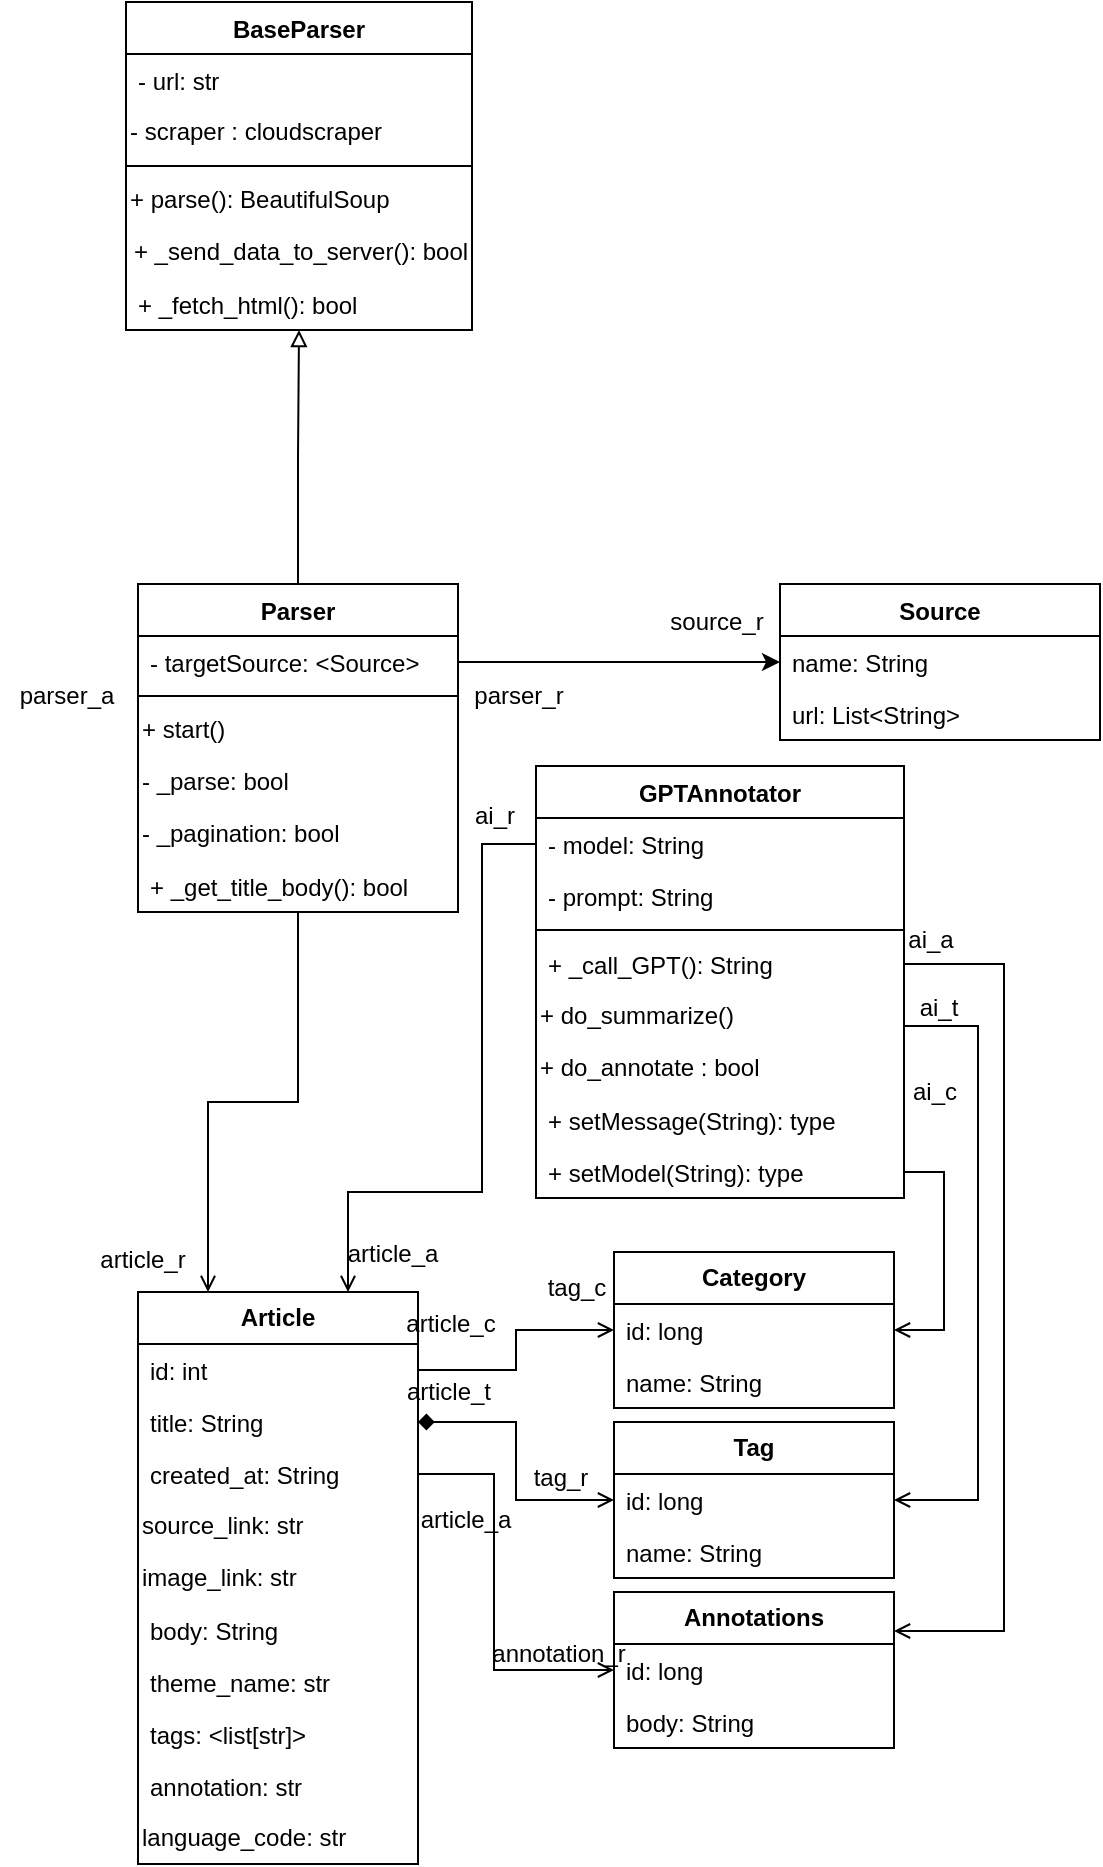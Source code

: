 <mxfile version="24.2.2" type="device">
  <diagram name="Страница — 1" id="bODvpiHZRiCXGRkBtQgi">
    <mxGraphModel dx="99" dy="1228" grid="0" gridSize="10" guides="1" tooltips="1" connect="1" arrows="1" fold="1" page="0" pageScale="1" pageWidth="827" pageHeight="1169" math="0" shadow="0">
      <root>
        <mxCell id="0" />
        <mxCell id="1" parent="0" />
        <mxCell id="IppeCaJkNJgogCW80_Lr-1" value="&lt;b&gt;Article&lt;/b&gt;" style="swimlane;fontStyle=0;childLayout=stackLayout;horizontal=1;startSize=26;fillColor=none;horizontalStack=0;resizeParent=1;resizeParentMax=0;resizeLast=0;collapsible=1;marginBottom=0;whiteSpace=wrap;html=1;" parent="1" vertex="1">
          <mxGeometry x="567" y="357" width="140" height="286" as="geometry" />
        </mxCell>
        <mxCell id="IppeCaJkNJgogCW80_Lr-2" value="id: int" style="text;strokeColor=none;fillColor=none;align=left;verticalAlign=top;spacingLeft=4;spacingRight=4;overflow=hidden;rotatable=0;points=[[0,0.5],[1,0.5]];portConstraint=eastwest;whiteSpace=wrap;html=1;" parent="IppeCaJkNJgogCW80_Lr-1" vertex="1">
          <mxGeometry y="26" width="140" height="26" as="geometry" />
        </mxCell>
        <mxCell id="IppeCaJkNJgogCW80_Lr-3" value="title: String" style="text;strokeColor=none;fillColor=none;align=left;verticalAlign=top;spacingLeft=4;spacingRight=4;overflow=hidden;rotatable=0;points=[[0,0.5],[1,0.5]];portConstraint=eastwest;whiteSpace=wrap;html=1;" parent="IppeCaJkNJgogCW80_Lr-1" vertex="1">
          <mxGeometry y="52" width="140" height="26" as="geometry" />
        </mxCell>
        <mxCell id="IppeCaJkNJgogCW80_Lr-4" value="created_at: String" style="text;strokeColor=none;fillColor=none;align=left;verticalAlign=top;spacingLeft=4;spacingRight=4;overflow=hidden;rotatable=0;points=[[0,0.5],[1,0.5]];portConstraint=eastwest;whiteSpace=wrap;html=1;" parent="IppeCaJkNJgogCW80_Lr-1" vertex="1">
          <mxGeometry y="78" width="140" height="26" as="geometry" />
        </mxCell>
        <mxCell id="d6NXpvhouHZ78WSbRxg--18" value="source_link: str" style="text;html=1;align=left;verticalAlign=middle;resizable=0;points=[];autosize=1;strokeColor=none;fillColor=none;" vertex="1" parent="IppeCaJkNJgogCW80_Lr-1">
          <mxGeometry y="104" width="140" height="26" as="geometry" />
        </mxCell>
        <mxCell id="d6NXpvhouHZ78WSbRxg--19" value="image_link: str" style="text;html=1;align=left;verticalAlign=middle;resizable=0;points=[];autosize=1;strokeColor=none;fillColor=none;" vertex="1" parent="IppeCaJkNJgogCW80_Lr-1">
          <mxGeometry y="130" width="140" height="26" as="geometry" />
        </mxCell>
        <mxCell id="IppeCaJkNJgogCW80_Lr-5" value="body: String" style="text;strokeColor=none;fillColor=none;align=left;verticalAlign=top;spacingLeft=4;spacingRight=4;overflow=hidden;rotatable=0;points=[[0,0.5],[1,0.5]];portConstraint=eastwest;whiteSpace=wrap;html=1;" parent="IppeCaJkNJgogCW80_Lr-1" vertex="1">
          <mxGeometry y="156" width="140" height="26" as="geometry" />
        </mxCell>
        <mxCell id="IppeCaJkNJgogCW80_Lr-6" value="theme_name: str" style="text;strokeColor=none;fillColor=none;align=left;verticalAlign=top;spacingLeft=4;spacingRight=4;overflow=hidden;rotatable=0;points=[[0,0.5],[1,0.5]];portConstraint=eastwest;whiteSpace=wrap;html=1;" parent="IppeCaJkNJgogCW80_Lr-1" vertex="1">
          <mxGeometry y="182" width="140" height="26" as="geometry" />
        </mxCell>
        <mxCell id="IppeCaJkNJgogCW80_Lr-7" value="tags: &amp;lt;list[str]&amp;gt;" style="text;strokeColor=none;fillColor=none;align=left;verticalAlign=top;spacingLeft=4;spacingRight=4;overflow=hidden;rotatable=0;points=[[0,0.5],[1,0.5]];portConstraint=eastwest;whiteSpace=wrap;html=1;" parent="IppeCaJkNJgogCW80_Lr-1" vertex="1">
          <mxGeometry y="208" width="140" height="26" as="geometry" />
        </mxCell>
        <mxCell id="IppeCaJkNJgogCW80_Lr-8" value="annotation: str" style="text;strokeColor=none;fillColor=none;align=left;verticalAlign=top;spacingLeft=4;spacingRight=4;overflow=hidden;rotatable=0;points=[[0,0.5],[1,0.5]];portConstraint=eastwest;whiteSpace=wrap;html=1;" parent="IppeCaJkNJgogCW80_Lr-1" vertex="1">
          <mxGeometry y="234" width="140" height="26" as="geometry" />
        </mxCell>
        <mxCell id="d6NXpvhouHZ78WSbRxg--20" value="language_code: str" style="text;html=1;align=left;verticalAlign=middle;resizable=0;points=[];autosize=1;strokeColor=none;fillColor=none;" vertex="1" parent="IppeCaJkNJgogCW80_Lr-1">
          <mxGeometry y="260" width="140" height="26" as="geometry" />
        </mxCell>
        <mxCell id="IppeCaJkNJgogCW80_Lr-17" value="&lt;b&gt;Category&lt;/b&gt;" style="swimlane;fontStyle=0;childLayout=stackLayout;horizontal=1;startSize=26;fillColor=none;horizontalStack=0;resizeParent=1;resizeParentMax=0;resizeLast=0;collapsible=1;marginBottom=0;whiteSpace=wrap;html=1;" parent="1" vertex="1">
          <mxGeometry x="805" y="337" width="140" height="78" as="geometry" />
        </mxCell>
        <mxCell id="IppeCaJkNJgogCW80_Lr-18" value="id: long" style="text;strokeColor=none;fillColor=none;align=left;verticalAlign=top;spacingLeft=4;spacingRight=4;overflow=hidden;rotatable=0;points=[[0,0.5],[1,0.5]];portConstraint=eastwest;whiteSpace=wrap;html=1;" parent="IppeCaJkNJgogCW80_Lr-17" vertex="1">
          <mxGeometry y="26" width="140" height="26" as="geometry" />
        </mxCell>
        <mxCell id="IppeCaJkNJgogCW80_Lr-19" value="name: String" style="text;strokeColor=none;fillColor=none;align=left;verticalAlign=top;spacingLeft=4;spacingRight=4;overflow=hidden;rotatable=0;points=[[0,0.5],[1,0.5]];portConstraint=eastwest;whiteSpace=wrap;html=1;" parent="IppeCaJkNJgogCW80_Lr-17" vertex="1">
          <mxGeometry y="52" width="140" height="26" as="geometry" />
        </mxCell>
        <mxCell id="IppeCaJkNJgogCW80_Lr-21" value="&lt;b&gt;Tag&lt;/b&gt;" style="swimlane;fontStyle=0;childLayout=stackLayout;horizontal=1;startSize=26;fillColor=none;horizontalStack=0;resizeParent=1;resizeParentMax=0;resizeLast=0;collapsible=1;marginBottom=0;whiteSpace=wrap;html=1;" parent="1" vertex="1">
          <mxGeometry x="805" y="422" width="140" height="78" as="geometry" />
        </mxCell>
        <mxCell id="IppeCaJkNJgogCW80_Lr-22" value="id: long" style="text;strokeColor=none;fillColor=none;align=left;verticalAlign=top;spacingLeft=4;spacingRight=4;overflow=hidden;rotatable=0;points=[[0,0.5],[1,0.5]];portConstraint=eastwest;whiteSpace=wrap;html=1;" parent="IppeCaJkNJgogCW80_Lr-21" vertex="1">
          <mxGeometry y="26" width="140" height="26" as="geometry" />
        </mxCell>
        <mxCell id="IppeCaJkNJgogCW80_Lr-23" value="name: String" style="text;strokeColor=none;fillColor=none;align=left;verticalAlign=top;spacingLeft=4;spacingRight=4;overflow=hidden;rotatable=0;points=[[0,0.5],[1,0.5]];portConstraint=eastwest;whiteSpace=wrap;html=1;" parent="IppeCaJkNJgogCW80_Lr-21" vertex="1">
          <mxGeometry y="52" width="140" height="26" as="geometry" />
        </mxCell>
        <mxCell id="IppeCaJkNJgogCW80_Lr-24" value="&lt;b&gt;Annotations&lt;/b&gt;" style="swimlane;fontStyle=0;childLayout=stackLayout;horizontal=1;startSize=26;fillColor=none;horizontalStack=0;resizeParent=1;resizeParentMax=0;resizeLast=0;collapsible=1;marginBottom=0;whiteSpace=wrap;html=1;" parent="1" vertex="1">
          <mxGeometry x="805" y="507" width="140" height="78" as="geometry" />
        </mxCell>
        <mxCell id="IppeCaJkNJgogCW80_Lr-25" value="id: long" style="text;strokeColor=none;fillColor=none;align=left;verticalAlign=top;spacingLeft=4;spacingRight=4;overflow=hidden;rotatable=0;points=[[0,0.5],[1,0.5]];portConstraint=eastwest;whiteSpace=wrap;html=1;" parent="IppeCaJkNJgogCW80_Lr-24" vertex="1">
          <mxGeometry y="26" width="140" height="26" as="geometry" />
        </mxCell>
        <mxCell id="IppeCaJkNJgogCW80_Lr-26" value="body: String" style="text;strokeColor=none;fillColor=none;align=left;verticalAlign=top;spacingLeft=4;spacingRight=4;overflow=hidden;rotatable=0;points=[[0,0.5],[1,0.5]];portConstraint=eastwest;whiteSpace=wrap;html=1;" parent="IppeCaJkNJgogCW80_Lr-24" vertex="1">
          <mxGeometry y="52" width="140" height="26" as="geometry" />
        </mxCell>
        <mxCell id="IppeCaJkNJgogCW80_Lr-27" style="edgeStyle=orthogonalEdgeStyle;rounded=0;orthogonalLoop=1;jettySize=auto;html=1;exitX=1;exitY=0.5;exitDx=0;exitDy=0;endArrow=open;endFill=0;" parent="1" source="IppeCaJkNJgogCW80_Lr-2" target="IppeCaJkNJgogCW80_Lr-18" edge="1">
          <mxGeometry relative="1" as="geometry" />
        </mxCell>
        <mxCell id="IppeCaJkNJgogCW80_Lr-28" style="edgeStyle=orthogonalEdgeStyle;rounded=0;orthogonalLoop=1;jettySize=auto;html=1;exitX=1;exitY=0.5;exitDx=0;exitDy=0;entryX=0;entryY=0.5;entryDx=0;entryDy=0;startArrow=diamond;startFill=1;endArrow=open;endFill=0;" parent="1" source="IppeCaJkNJgogCW80_Lr-3" target="IppeCaJkNJgogCW80_Lr-22" edge="1">
          <mxGeometry relative="1" as="geometry" />
        </mxCell>
        <mxCell id="IppeCaJkNJgogCW80_Lr-29" style="edgeStyle=orthogonalEdgeStyle;rounded=0;orthogonalLoop=1;jettySize=auto;html=1;exitX=1;exitY=0.5;exitDx=0;exitDy=0;entryX=0;entryY=0.5;entryDx=0;entryDy=0;endArrow=open;endFill=0;" parent="1" source="IppeCaJkNJgogCW80_Lr-4" target="IppeCaJkNJgogCW80_Lr-25" edge="1">
          <mxGeometry relative="1" as="geometry">
            <Array as="points">
              <mxPoint x="745" y="448" />
              <mxPoint x="745" y="546" />
            </Array>
          </mxGeometry>
        </mxCell>
        <mxCell id="IppeCaJkNJgogCW80_Lr-76" style="edgeStyle=orthogonalEdgeStyle;rounded=0;orthogonalLoop=1;jettySize=auto;html=1;entryX=0.75;entryY=0;entryDx=0;entryDy=0;endArrow=open;endFill=0;exitX=0;exitY=0.5;exitDx=0;exitDy=0;" parent="1" source="IppeCaJkNJgogCW80_Lr-38" target="IppeCaJkNJgogCW80_Lr-1" edge="1">
          <mxGeometry relative="1" as="geometry">
            <Array as="points">
              <mxPoint x="739" y="133" />
              <mxPoint x="739" y="307" />
              <mxPoint x="672" y="307" />
            </Array>
          </mxGeometry>
        </mxCell>
        <mxCell id="IppeCaJkNJgogCW80_Lr-34" value="GPTAnnotator" style="swimlane;fontStyle=1;align=center;verticalAlign=top;childLayout=stackLayout;horizontal=1;startSize=26;horizontalStack=0;resizeParent=1;resizeParentMax=0;resizeLast=0;collapsible=1;marginBottom=0;whiteSpace=wrap;html=1;" parent="1" vertex="1">
          <mxGeometry x="766" y="94" width="184" height="216" as="geometry" />
        </mxCell>
        <mxCell id="IppeCaJkNJgogCW80_Lr-38" value="- model: String" style="text;strokeColor=none;fillColor=none;align=left;verticalAlign=top;spacingLeft=4;spacingRight=4;overflow=hidden;rotatable=0;points=[[0,0.5],[1,0.5]];portConstraint=eastwest;whiteSpace=wrap;html=1;" parent="IppeCaJkNJgogCW80_Lr-34" vertex="1">
          <mxGeometry y="26" width="184" height="26" as="geometry" />
        </mxCell>
        <mxCell id="IppeCaJkNJgogCW80_Lr-35" value="-&amp;nbsp;prompt&lt;span style=&quot;background-color: initial;&quot;&gt;: String&lt;/span&gt;" style="text;strokeColor=none;fillColor=none;align=left;verticalAlign=top;spacingLeft=4;spacingRight=4;overflow=hidden;rotatable=0;points=[[0,0.5],[1,0.5]];portConstraint=eastwest;whiteSpace=wrap;html=1;" parent="IppeCaJkNJgogCW80_Lr-34" vertex="1">
          <mxGeometry y="52" width="184" height="26" as="geometry" />
        </mxCell>
        <mxCell id="IppeCaJkNJgogCW80_Lr-36" value="" style="line;strokeWidth=1;fillColor=none;align=left;verticalAlign=middle;spacingTop=-1;spacingLeft=3;spacingRight=3;rotatable=0;labelPosition=right;points=[];portConstraint=eastwest;strokeColor=inherit;" parent="IppeCaJkNJgogCW80_Lr-34" vertex="1">
          <mxGeometry y="78" width="184" height="8" as="geometry" />
        </mxCell>
        <mxCell id="IppeCaJkNJgogCW80_Lr-41" value="+ _call_GPT(&lt;span style=&quot;background-color: initial;&quot;&gt;): String&lt;/span&gt;" style="text;strokeColor=none;fillColor=none;align=left;verticalAlign=top;spacingLeft=4;spacingRight=4;overflow=hidden;rotatable=0;points=[[0,0.5],[1,0.5]];portConstraint=eastwest;whiteSpace=wrap;html=1;" parent="IppeCaJkNJgogCW80_Lr-34" vertex="1">
          <mxGeometry y="86" width="184" height="26" as="geometry" />
        </mxCell>
        <mxCell id="d6NXpvhouHZ78WSbRxg--17" value="+ do_summarize()" style="text;html=1;align=left;verticalAlign=middle;resizable=0;points=[];autosize=1;strokeColor=none;fillColor=none;" vertex="1" parent="IppeCaJkNJgogCW80_Lr-34">
          <mxGeometry y="112" width="184" height="26" as="geometry" />
        </mxCell>
        <mxCell id="d6NXpvhouHZ78WSbRxg--15" value="+ do_annotate : bool" style="text;html=1;align=left;verticalAlign=middle;resizable=0;points=[];autosize=1;strokeColor=none;fillColor=none;" vertex="1" parent="IppeCaJkNJgogCW80_Lr-34">
          <mxGeometry y="138" width="184" height="26" as="geometry" />
        </mxCell>
        <mxCell id="IppeCaJkNJgogCW80_Lr-40" value="+&amp;nbsp;setMessage(String&lt;span style=&quot;background-color: initial;&quot;&gt;): type&lt;/span&gt;" style="text;strokeColor=none;fillColor=none;align=left;verticalAlign=top;spacingLeft=4;spacingRight=4;overflow=hidden;rotatable=0;points=[[0,0.5],[1,0.5]];portConstraint=eastwest;whiteSpace=wrap;html=1;" parent="IppeCaJkNJgogCW80_Lr-34" vertex="1">
          <mxGeometry y="164" width="184" height="26" as="geometry" />
        </mxCell>
        <mxCell id="IppeCaJkNJgogCW80_Lr-37" value="+ setModel(String&lt;span style=&quot;background-color: initial;&quot;&gt;): type&lt;/span&gt;" style="text;strokeColor=none;fillColor=none;align=left;verticalAlign=top;spacingLeft=4;spacingRight=4;overflow=hidden;rotatable=0;points=[[0,0.5],[1,0.5]];portConstraint=eastwest;whiteSpace=wrap;html=1;" parent="IppeCaJkNJgogCW80_Lr-34" vertex="1">
          <mxGeometry y="190" width="184" height="26" as="geometry" />
        </mxCell>
        <mxCell id="d6NXpvhouHZ78WSbRxg--9" style="edgeStyle=orthogonalEdgeStyle;rounded=0;orthogonalLoop=1;jettySize=auto;html=1;endArrow=block;endFill=0;" edge="1" parent="1" source="IppeCaJkNJgogCW80_Lr-56" target="d6NXpvhouHZ78WSbRxg--1">
          <mxGeometry relative="1" as="geometry" />
        </mxCell>
        <mxCell id="IppeCaJkNJgogCW80_Lr-56" value="Parser" style="swimlane;fontStyle=1;align=center;verticalAlign=top;childLayout=stackLayout;horizontal=1;startSize=26;horizontalStack=0;resizeParent=1;resizeParentMax=0;resizeLast=0;collapsible=1;marginBottom=0;whiteSpace=wrap;html=1;" parent="1" vertex="1">
          <mxGeometry x="567" y="3" width="160" height="164" as="geometry" />
        </mxCell>
        <mxCell id="IppeCaJkNJgogCW80_Lr-60" value="- targetSource: &amp;lt;Source&amp;gt;" style="text;strokeColor=none;fillColor=none;align=left;verticalAlign=top;spacingLeft=4;spacingRight=4;overflow=hidden;rotatable=0;points=[[0,0.5],[1,0.5]];portConstraint=eastwest;whiteSpace=wrap;html=1;" parent="IppeCaJkNJgogCW80_Lr-56" vertex="1">
          <mxGeometry y="26" width="160" height="26" as="geometry" />
        </mxCell>
        <mxCell id="IppeCaJkNJgogCW80_Lr-58" value="" style="line;strokeWidth=1;fillColor=none;align=left;verticalAlign=middle;spacingTop=-1;spacingLeft=3;spacingRight=3;rotatable=0;labelPosition=right;points=[];portConstraint=eastwest;strokeColor=inherit;" parent="IppeCaJkNJgogCW80_Lr-56" vertex="1">
          <mxGeometry y="52" width="160" height="8" as="geometry" />
        </mxCell>
        <mxCell id="d6NXpvhouHZ78WSbRxg--13" value="+ start()" style="text;html=1;align=left;verticalAlign=middle;resizable=0;points=[];autosize=1;strokeColor=none;fillColor=none;" vertex="1" parent="IppeCaJkNJgogCW80_Lr-56">
          <mxGeometry y="60" width="160" height="26" as="geometry" />
        </mxCell>
        <mxCell id="d6NXpvhouHZ78WSbRxg--10" value="-&lt;span style=&quot;background-color: initial;&quot;&gt;&amp;nbsp;_parse: bool&lt;/span&gt;" style="text;html=1;align=left;verticalAlign=middle;resizable=0;points=[];autosize=1;strokeColor=none;fillColor=none;" vertex="1" parent="IppeCaJkNJgogCW80_Lr-56">
          <mxGeometry y="86" width="160" height="26" as="geometry" />
        </mxCell>
        <mxCell id="d6NXpvhouHZ78WSbRxg--11" value="- _pagination: bool" style="text;html=1;align=left;verticalAlign=middle;resizable=0;points=[];autosize=1;strokeColor=none;fillColor=none;" vertex="1" parent="IppeCaJkNJgogCW80_Lr-56">
          <mxGeometry y="112" width="160" height="26" as="geometry" />
        </mxCell>
        <mxCell id="IppeCaJkNJgogCW80_Lr-59" value="+ _get_title_body(): bool&lt;div&gt;&lt;br&gt;&lt;/div&gt;" style="text;strokeColor=none;fillColor=none;align=left;verticalAlign=top;spacingLeft=4;spacingRight=4;overflow=hidden;rotatable=0;points=[[0,0.5],[1,0.5]];portConstraint=eastwest;whiteSpace=wrap;html=1;" parent="IppeCaJkNJgogCW80_Lr-56" vertex="1">
          <mxGeometry y="138" width="160" height="26" as="geometry" />
        </mxCell>
        <mxCell id="IppeCaJkNJgogCW80_Lr-61" value="Source" style="swimlane;fontStyle=1;align=center;verticalAlign=top;childLayout=stackLayout;horizontal=1;startSize=26;horizontalStack=0;resizeParent=1;resizeParentMax=0;resizeLast=0;collapsible=1;marginBottom=0;whiteSpace=wrap;html=1;" parent="1" vertex="1">
          <mxGeometry x="888" y="3" width="160" height="78" as="geometry" />
        </mxCell>
        <mxCell id="IppeCaJkNJgogCW80_Lr-62" value="name: String" style="text;strokeColor=none;fillColor=none;align=left;verticalAlign=top;spacingLeft=4;spacingRight=4;overflow=hidden;rotatable=0;points=[[0,0.5],[1,0.5]];portConstraint=eastwest;whiteSpace=wrap;html=1;" parent="IppeCaJkNJgogCW80_Lr-61" vertex="1">
          <mxGeometry y="26" width="160" height="26" as="geometry" />
        </mxCell>
        <mxCell id="IppeCaJkNJgogCW80_Lr-63" value="url: List&amp;lt;String&amp;gt;" style="text;strokeColor=none;fillColor=none;align=left;verticalAlign=top;spacingLeft=4;spacingRight=4;overflow=hidden;rotatable=0;points=[[0,0.5],[1,0.5]];portConstraint=eastwest;whiteSpace=wrap;html=1;" parent="IppeCaJkNJgogCW80_Lr-61" vertex="1">
          <mxGeometry y="52" width="160" height="26" as="geometry" />
        </mxCell>
        <mxCell id="IppeCaJkNJgogCW80_Lr-73" style="edgeStyle=orthogonalEdgeStyle;rounded=0;orthogonalLoop=1;jettySize=auto;html=1;entryX=0;entryY=0.5;entryDx=0;entryDy=0;startArrow=none;startFill=0;" parent="1" source="IppeCaJkNJgogCW80_Lr-60" target="IppeCaJkNJgogCW80_Lr-62" edge="1">
          <mxGeometry relative="1" as="geometry" />
        </mxCell>
        <mxCell id="IppeCaJkNJgogCW80_Lr-77" style="edgeStyle=orthogonalEdgeStyle;rounded=0;orthogonalLoop=1;jettySize=auto;html=1;exitX=1;exitY=0.5;exitDx=0;exitDy=0;entryX=1;entryY=0.5;entryDx=0;entryDy=0;endArrow=open;endFill=0;" parent="1" source="IppeCaJkNJgogCW80_Lr-37" target="IppeCaJkNJgogCW80_Lr-18" edge="1">
          <mxGeometry relative="1" as="geometry" />
        </mxCell>
        <mxCell id="IppeCaJkNJgogCW80_Lr-79" style="edgeStyle=orthogonalEdgeStyle;rounded=0;orthogonalLoop=1;jettySize=auto;html=1;entryX=1;entryY=0.25;entryDx=0;entryDy=0;endArrow=open;endFill=0;" parent="1" source="IppeCaJkNJgogCW80_Lr-41" target="IppeCaJkNJgogCW80_Lr-24" edge="1">
          <mxGeometry relative="1" as="geometry">
            <Array as="points">
              <mxPoint x="1000" y="193" />
              <mxPoint x="1000" y="526" />
            </Array>
          </mxGeometry>
        </mxCell>
        <mxCell id="IppeCaJkNJgogCW80_Lr-80" style="edgeStyle=orthogonalEdgeStyle;rounded=0;orthogonalLoop=1;jettySize=auto;html=1;entryX=0.25;entryY=0;entryDx=0;entryDy=0;endArrow=open;endFill=0;" parent="1" source="IppeCaJkNJgogCW80_Lr-56" target="IppeCaJkNJgogCW80_Lr-1" edge="1">
          <mxGeometry relative="1" as="geometry" />
        </mxCell>
        <mxCell id="U1lWWc4yDWVG970h7fs3-1" value="parser_r" style="text;html=1;align=center;verticalAlign=middle;resizable=0;points=[];autosize=1;strokeColor=none;fillColor=none;" parent="1" vertex="1">
          <mxGeometry x="725" y="46" width="63" height="26" as="geometry" />
        </mxCell>
        <mxCell id="U1lWWc4yDWVG970h7fs3-2" value="source_r" style="text;html=1;align=center;verticalAlign=middle;resizable=0;points=[];autosize=1;strokeColor=none;fillColor=none;" parent="1" vertex="1">
          <mxGeometry x="823" y="9" width="65" height="26" as="geometry" />
        </mxCell>
        <mxCell id="U1lWWc4yDWVG970h7fs3-3" value="article_c" style="text;html=1;align=center;verticalAlign=middle;resizable=0;points=[];autosize=1;strokeColor=none;fillColor=none;" parent="1" vertex="1">
          <mxGeometry x="691" y="360" width="63" height="26" as="geometry" />
        </mxCell>
        <mxCell id="U1lWWc4yDWVG970h7fs3-4" value="article_t" style="text;html=1;align=center;verticalAlign=middle;resizable=0;points=[];autosize=1;strokeColor=none;fillColor=none;" parent="1" vertex="1">
          <mxGeometry x="692" y="394" width="60" height="26" as="geometry" />
        </mxCell>
        <mxCell id="U1lWWc4yDWVG970h7fs3-5" value="article_a" style="text;strokeColor=none;align=center;fillColor=none;html=1;verticalAlign=middle;whiteSpace=wrap;rounded=0;" parent="1" vertex="1">
          <mxGeometry x="701" y="456" width="60" height="30" as="geometry" />
        </mxCell>
        <mxCell id="U1lWWc4yDWVG970h7fs3-6" value="annotation_r" style="text;html=1;align=center;verticalAlign=middle;resizable=0;points=[];autosize=1;strokeColor=none;fillColor=none;" parent="1" vertex="1">
          <mxGeometry x="734" y="525" width="85" height="26" as="geometry" />
        </mxCell>
        <mxCell id="U1lWWc4yDWVG970h7fs3-7" value="tag_r" style="text;html=1;align=center;verticalAlign=middle;resizable=0;points=[];autosize=1;strokeColor=none;fillColor=none;" parent="1" vertex="1">
          <mxGeometry x="755" y="437" width="45" height="26" as="geometry" />
        </mxCell>
        <mxCell id="U1lWWc4yDWVG970h7fs3-8" value="tag_c" style="text;html=1;align=center;verticalAlign=middle;resizable=0;points=[];autosize=1;strokeColor=none;fillColor=none;" parent="1" vertex="1">
          <mxGeometry x="762" y="342" width="47" height="26" as="geometry" />
        </mxCell>
        <mxCell id="U1lWWc4yDWVG970h7fs3-9" value="ai_r" style="text;html=1;align=center;verticalAlign=middle;resizable=0;points=[];autosize=1;strokeColor=none;fillColor=none;" parent="1" vertex="1">
          <mxGeometry x="726" y="106" width="38" height="26" as="geometry" />
        </mxCell>
        <mxCell id="U1lWWc4yDWVG970h7fs3-10" value="ai_c" style="text;html=1;align=center;verticalAlign=middle;resizable=0;points=[];autosize=1;strokeColor=none;fillColor=none;" parent="1" vertex="1">
          <mxGeometry x="945" y="244" width="40" height="26" as="geometry" />
        </mxCell>
        <mxCell id="U1lWWc4yDWVG970h7fs3-11" value="ai_t" style="text;html=1;align=center;verticalAlign=middle;resizable=0;points=[];autosize=1;strokeColor=none;fillColor=none;" parent="1" vertex="1">
          <mxGeometry x="948" y="202" width="37" height="26" as="geometry" />
        </mxCell>
        <mxCell id="U1lWWc4yDWVG970h7fs3-13" value="ai_a" style="text;html=1;align=center;verticalAlign=middle;resizable=0;points=[];autosize=1;strokeColor=none;fillColor=none;" parent="1" vertex="1">
          <mxGeometry x="942" y="168" width="41" height="26" as="geometry" />
        </mxCell>
        <mxCell id="U1lWWc4yDWVG970h7fs3-14" value="parser_a" style="text;html=1;align=center;verticalAlign=middle;resizable=0;points=[];autosize=1;strokeColor=none;fillColor=none;" parent="1" vertex="1">
          <mxGeometry x="498" y="46" width="65" height="26" as="geometry" />
        </mxCell>
        <mxCell id="U1lWWc4yDWVG970h7fs3-15" value="article_r" style="text;html=1;align=center;verticalAlign=middle;resizable=0;points=[];autosize=1;strokeColor=none;fillColor=none;" parent="1" vertex="1">
          <mxGeometry x="538" y="328" width="61" height="26" as="geometry" />
        </mxCell>
        <mxCell id="U1lWWc4yDWVG970h7fs3-16" value="article_a" style="text;html=1;align=center;verticalAlign=middle;resizable=0;points=[];autosize=1;strokeColor=none;fillColor=none;" parent="1" vertex="1">
          <mxGeometry x="662" y="325" width="63" height="26" as="geometry" />
        </mxCell>
        <mxCell id="d6NXpvhouHZ78WSbRxg--1" value="BaseParser" style="swimlane;fontStyle=1;align=center;verticalAlign=top;childLayout=stackLayout;horizontal=1;startSize=26;horizontalStack=0;resizeParent=1;resizeParentMax=0;resizeLast=0;collapsible=1;marginBottom=0;whiteSpace=wrap;html=1;" vertex="1" parent="1">
          <mxGeometry x="561" y="-288" width="173" height="164" as="geometry" />
        </mxCell>
        <mxCell id="d6NXpvhouHZ78WSbRxg--2" value="- url: str" style="text;strokeColor=none;fillColor=none;align=left;verticalAlign=top;spacingLeft=4;spacingRight=4;overflow=hidden;rotatable=0;points=[[0,0.5],[1,0.5]];portConstraint=eastwest;whiteSpace=wrap;html=1;" vertex="1" parent="d6NXpvhouHZ78WSbRxg--1">
          <mxGeometry y="26" width="173" height="26" as="geometry" />
        </mxCell>
        <mxCell id="d6NXpvhouHZ78WSbRxg--7" value="- scraper :&amp;nbsp;cloudscraper&amp;nbsp;" style="text;html=1;align=left;verticalAlign=middle;resizable=0;points=[];autosize=1;strokeColor=none;fillColor=none;" vertex="1" parent="d6NXpvhouHZ78WSbRxg--1">
          <mxGeometry y="52" width="173" height="26" as="geometry" />
        </mxCell>
        <mxCell id="d6NXpvhouHZ78WSbRxg--3" value="" style="line;strokeWidth=1;fillColor=none;align=left;verticalAlign=middle;spacingTop=-1;spacingLeft=3;spacingRight=3;rotatable=0;labelPosition=right;points=[];portConstraint=eastwest;strokeColor=inherit;" vertex="1" parent="d6NXpvhouHZ78WSbRxg--1">
          <mxGeometry y="78" width="173" height="8" as="geometry" />
        </mxCell>
        <mxCell id="d6NXpvhouHZ78WSbRxg--6" value="+ parse():&amp;nbsp;BeautifulSoup" style="text;html=1;align=left;verticalAlign=middle;resizable=0;points=[];autosize=1;strokeColor=none;fillColor=none;" vertex="1" parent="d6NXpvhouHZ78WSbRxg--1">
          <mxGeometry y="86" width="173" height="26" as="geometry" />
        </mxCell>
        <mxCell id="d6NXpvhouHZ78WSbRxg--5" value="+&amp;nbsp;_send_data_to_server(): bool" style="text;html=1;align=center;verticalAlign=middle;resizable=0;points=[];autosize=1;strokeColor=none;fillColor=none;" vertex="1" parent="d6NXpvhouHZ78WSbRxg--1">
          <mxGeometry y="112" width="173" height="26" as="geometry" />
        </mxCell>
        <mxCell id="d6NXpvhouHZ78WSbRxg--4" value="+ _fetch_html(): bool" style="text;strokeColor=none;fillColor=none;align=left;verticalAlign=top;spacingLeft=4;spacingRight=4;overflow=hidden;rotatable=0;points=[[0,0.5],[1,0.5]];portConstraint=eastwest;whiteSpace=wrap;html=1;" vertex="1" parent="d6NXpvhouHZ78WSbRxg--1">
          <mxGeometry y="138" width="173" height="26" as="geometry" />
        </mxCell>
        <mxCell id="d6NXpvhouHZ78WSbRxg--16" style="edgeStyle=orthogonalEdgeStyle;rounded=0;orthogonalLoop=1;jettySize=auto;html=1;entryX=1;entryY=0.5;entryDx=0;entryDy=0;endArrow=open;endFill=0;" edge="1" parent="1" source="IppeCaJkNJgogCW80_Lr-34" target="IppeCaJkNJgogCW80_Lr-22">
          <mxGeometry relative="1" as="geometry">
            <Array as="points">
              <mxPoint x="987" y="224" />
              <mxPoint x="987" y="461" />
            </Array>
          </mxGeometry>
        </mxCell>
      </root>
    </mxGraphModel>
  </diagram>
</mxfile>
